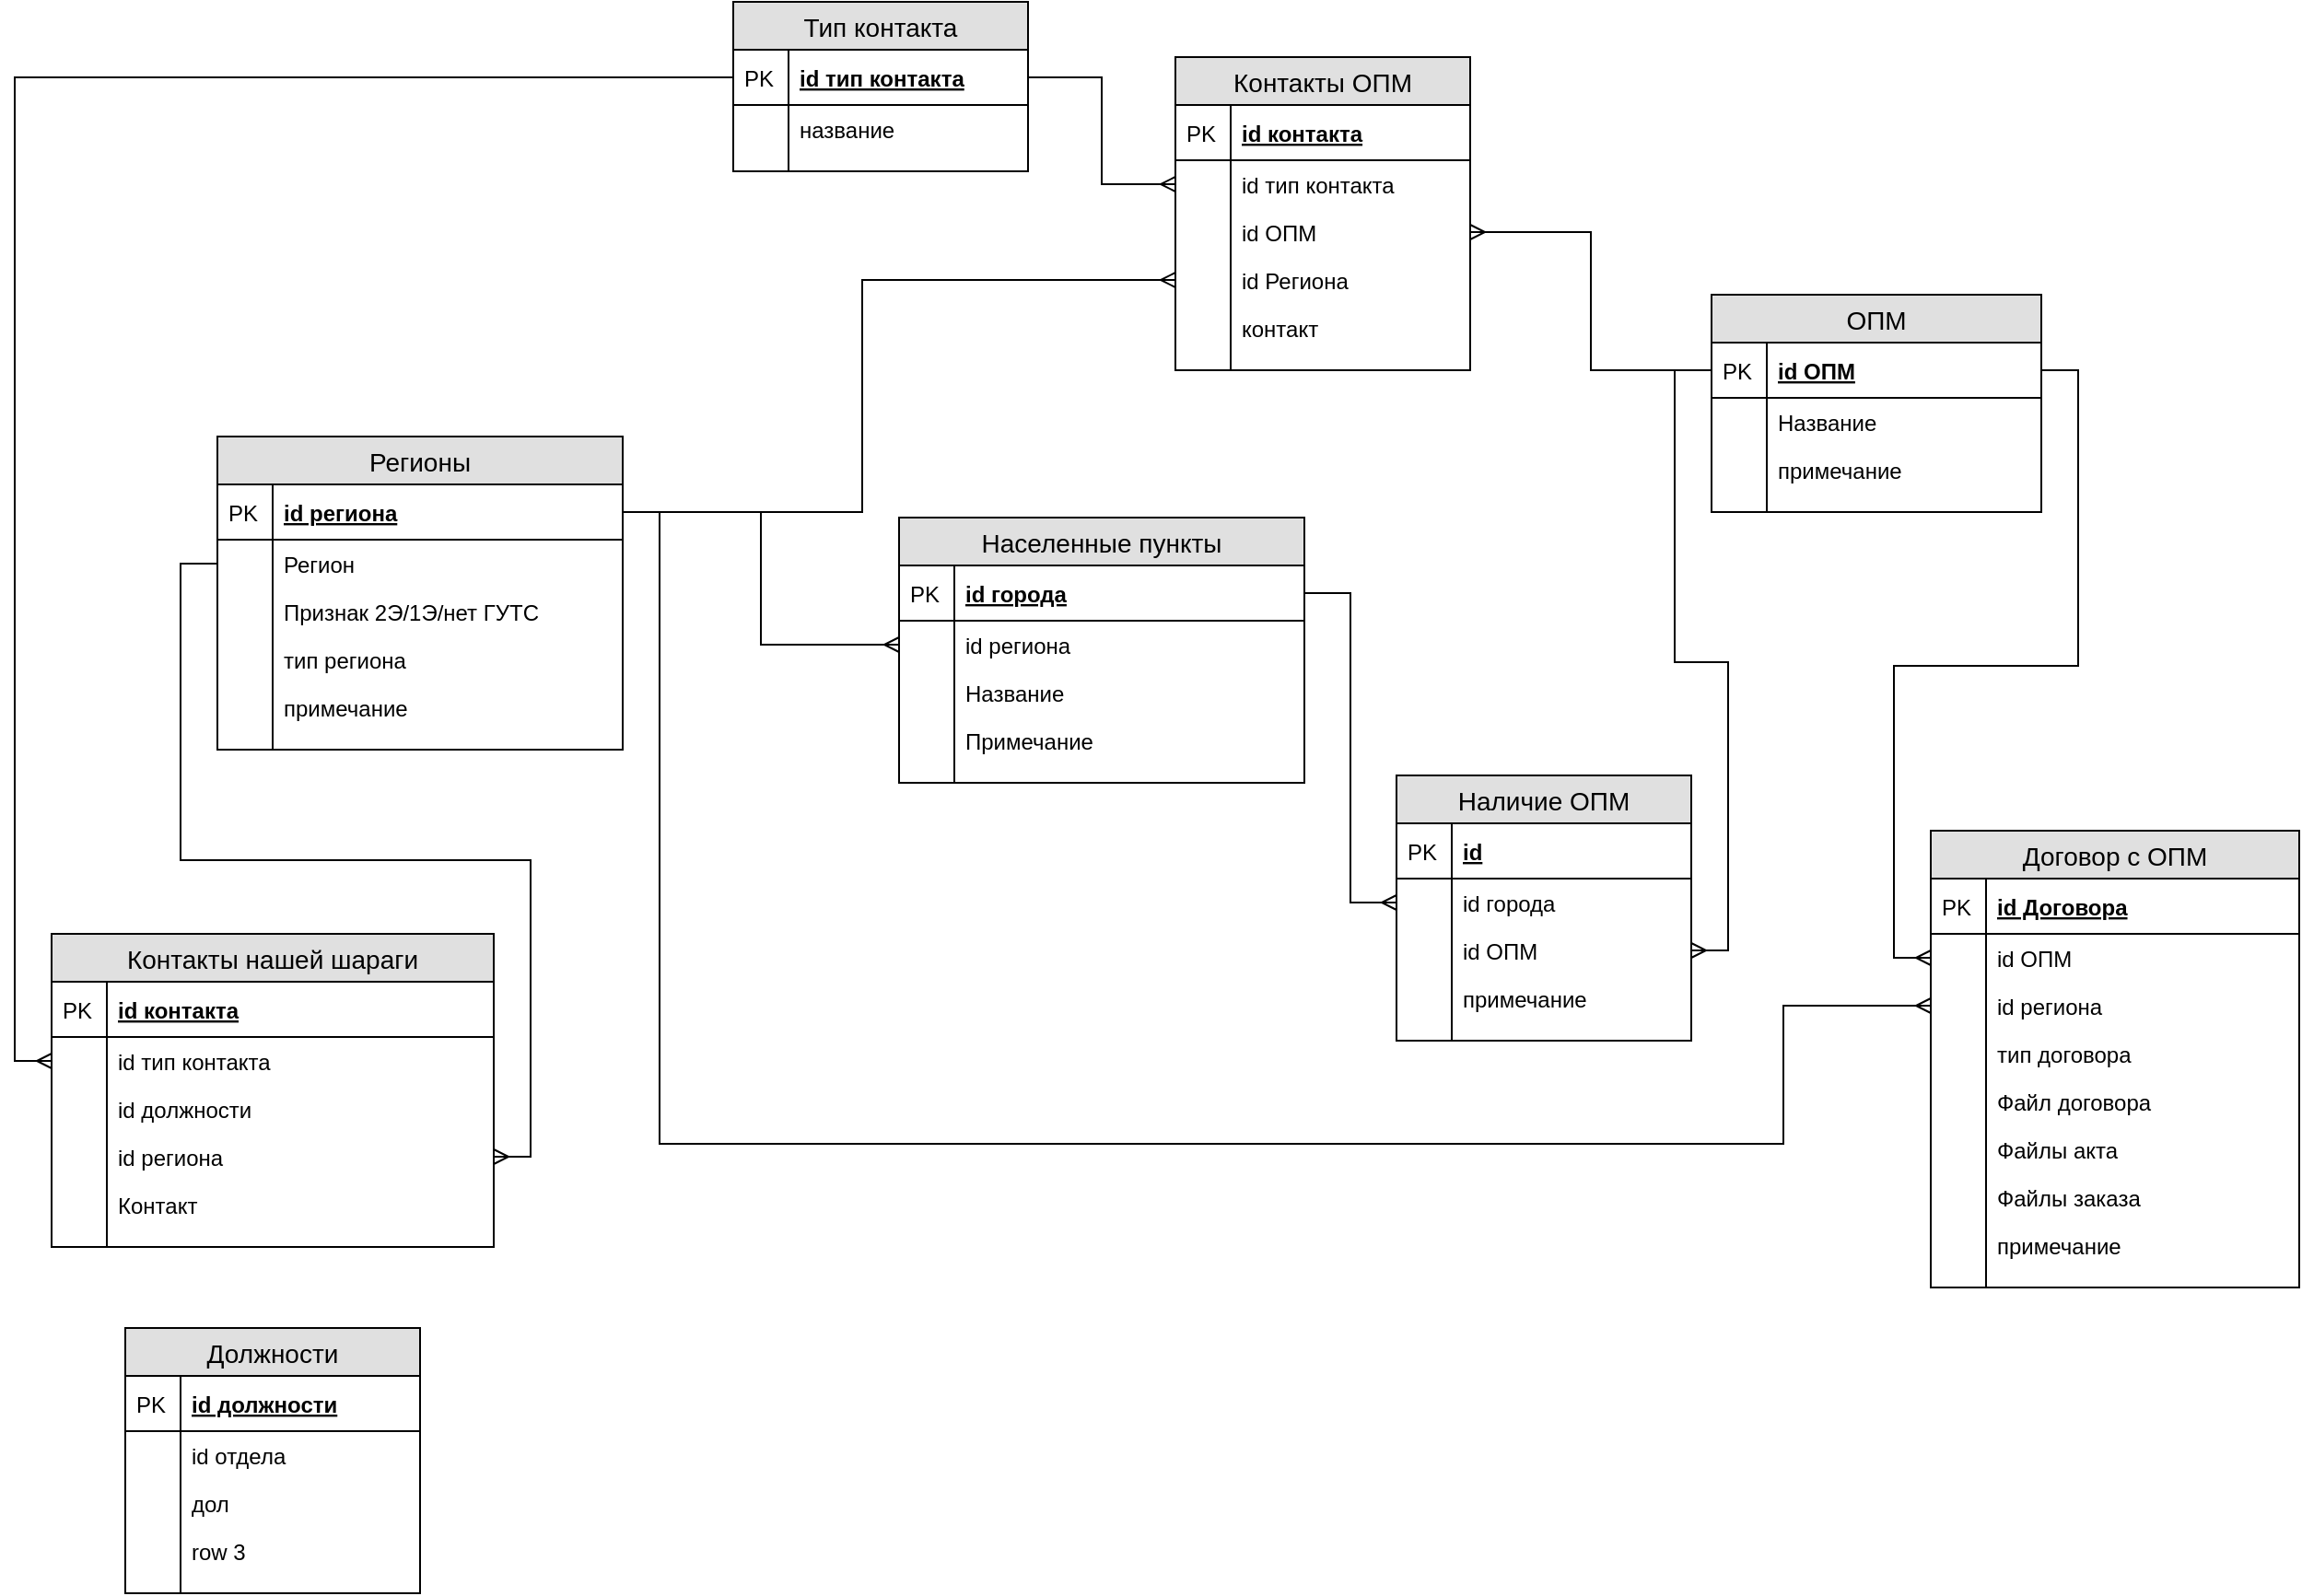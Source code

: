 <mxfile version="12.6.7" type="github">
  <diagram id="T6TtcP_ByoEV5wqr8vDN" name="Page-1">
    <mxGraphModel dx="2249" dy="1931" grid="1" gridSize="10" guides="1" tooltips="1" connect="1" arrows="1" fold="1" page="1" pageScale="1" pageWidth="827" pageHeight="1169" math="0" shadow="0">
      <root>
        <mxCell id="0"/>
        <mxCell id="1" parent="0"/>
        <mxCell id="ZsCwSDWXHQRcliCqkR90-1" value="ОПМ" style="swimlane;fontStyle=0;childLayout=stackLayout;horizontal=1;startSize=26;fillColor=#e0e0e0;horizontalStack=0;resizeParent=1;resizeParentMax=0;resizeLast=0;collapsible=1;marginBottom=0;swimlaneFillColor=#ffffff;align=center;fontSize=14;direction=east;" parent="1" vertex="1">
          <mxGeometry x="611" y="49" width="179" height="118" as="geometry">
            <mxRectangle x="590" y="70" width="70" height="26" as="alternateBounds"/>
          </mxGeometry>
        </mxCell>
        <mxCell id="ZsCwSDWXHQRcliCqkR90-2" value="id ОПМ" style="shape=partialRectangle;top=0;left=0;right=0;bottom=1;align=left;verticalAlign=middle;fillColor=none;spacingLeft=34;spacingRight=4;overflow=hidden;rotatable=0;points=[[0,0.5],[1,0.5]];portConstraint=eastwest;dropTarget=0;fontStyle=5;fontSize=12;" parent="ZsCwSDWXHQRcliCqkR90-1" vertex="1">
          <mxGeometry y="26" width="179" height="30" as="geometry"/>
        </mxCell>
        <mxCell id="ZsCwSDWXHQRcliCqkR90-3" value="PK" style="shape=partialRectangle;top=0;left=0;bottom=0;fillColor=none;align=left;verticalAlign=middle;spacingLeft=4;spacingRight=4;overflow=hidden;rotatable=0;points=[];portConstraint=eastwest;part=1;fontSize=12;" parent="ZsCwSDWXHQRcliCqkR90-2" vertex="1" connectable="0">
          <mxGeometry width="30" height="30" as="geometry"/>
        </mxCell>
        <mxCell id="ZsCwSDWXHQRcliCqkR90-4" value="Название" style="shape=partialRectangle;top=0;left=0;right=0;bottom=0;align=left;verticalAlign=top;fillColor=none;spacingLeft=34;spacingRight=4;overflow=hidden;rotatable=0;points=[[0,0.5],[1,0.5]];portConstraint=eastwest;dropTarget=0;fontSize=12;" parent="ZsCwSDWXHQRcliCqkR90-1" vertex="1">
          <mxGeometry y="56" width="179" height="26" as="geometry"/>
        </mxCell>
        <mxCell id="ZsCwSDWXHQRcliCqkR90-5" value="" style="shape=partialRectangle;top=0;left=0;bottom=0;fillColor=none;align=left;verticalAlign=top;spacingLeft=4;spacingRight=4;overflow=hidden;rotatable=0;points=[];portConstraint=eastwest;part=1;fontSize=12;" parent="ZsCwSDWXHQRcliCqkR90-4" vertex="1" connectable="0">
          <mxGeometry width="30" height="26" as="geometry"/>
        </mxCell>
        <mxCell id="ZsCwSDWXHQRcliCqkR90-6" value="примечание" style="shape=partialRectangle;top=0;left=0;right=0;bottom=0;align=left;verticalAlign=top;fillColor=none;spacingLeft=34;spacingRight=4;overflow=hidden;rotatable=0;points=[[0,0.5],[1,0.5]];portConstraint=eastwest;dropTarget=0;fontSize=12;" parent="ZsCwSDWXHQRcliCqkR90-1" vertex="1">
          <mxGeometry y="82" width="179" height="26" as="geometry"/>
        </mxCell>
        <mxCell id="ZsCwSDWXHQRcliCqkR90-7" value="" style="shape=partialRectangle;top=0;left=0;bottom=0;fillColor=none;align=left;verticalAlign=top;spacingLeft=4;spacingRight=4;overflow=hidden;rotatable=0;points=[];portConstraint=eastwest;part=1;fontSize=12;" parent="ZsCwSDWXHQRcliCqkR90-6" vertex="1" connectable="0">
          <mxGeometry width="30" height="26" as="geometry"/>
        </mxCell>
        <mxCell id="ZsCwSDWXHQRcliCqkR90-10" value="" style="shape=partialRectangle;top=0;left=0;right=0;bottom=0;align=left;verticalAlign=top;fillColor=none;spacingLeft=34;spacingRight=4;overflow=hidden;rotatable=0;points=[[0,0.5],[1,0.5]];portConstraint=eastwest;dropTarget=0;fontSize=12;" parent="ZsCwSDWXHQRcliCqkR90-1" vertex="1">
          <mxGeometry y="108" width="179" height="10" as="geometry"/>
        </mxCell>
        <mxCell id="ZsCwSDWXHQRcliCqkR90-11" value="" style="shape=partialRectangle;top=0;left=0;bottom=0;fillColor=none;align=left;verticalAlign=top;spacingLeft=4;spacingRight=4;overflow=hidden;rotatable=0;points=[];portConstraint=eastwest;part=1;fontSize=12;" parent="ZsCwSDWXHQRcliCqkR90-10" vertex="1" connectable="0">
          <mxGeometry width="30" height="10" as="geometry"/>
        </mxCell>
        <mxCell id="ZsCwSDWXHQRcliCqkR90-12" value="Договор с ОПМ" style="swimlane;fontStyle=0;childLayout=stackLayout;horizontal=1;startSize=26;fillColor=#e0e0e0;horizontalStack=0;resizeParent=1;resizeParentMax=0;resizeLast=0;collapsible=1;marginBottom=0;swimlaneFillColor=#ffffff;align=center;fontSize=14;" parent="1" vertex="1">
          <mxGeometry x="730" y="340" width="200" height="248" as="geometry"/>
        </mxCell>
        <mxCell id="ZsCwSDWXHQRcliCqkR90-13" value="id Договора" style="shape=partialRectangle;top=0;left=0;right=0;bottom=1;align=left;verticalAlign=middle;fillColor=none;spacingLeft=34;spacingRight=4;overflow=hidden;rotatable=0;points=[[0,0.5],[1,0.5]];portConstraint=eastwest;dropTarget=0;fontStyle=5;fontSize=12;" parent="ZsCwSDWXHQRcliCqkR90-12" vertex="1">
          <mxGeometry y="26" width="200" height="30" as="geometry"/>
        </mxCell>
        <mxCell id="ZsCwSDWXHQRcliCqkR90-14" value="PK" style="shape=partialRectangle;top=0;left=0;bottom=0;fillColor=none;align=left;verticalAlign=middle;spacingLeft=4;spacingRight=4;overflow=hidden;rotatable=0;points=[];portConstraint=eastwest;part=1;fontSize=12;" parent="ZsCwSDWXHQRcliCqkR90-13" vertex="1" connectable="0">
          <mxGeometry width="30" height="30" as="geometry"/>
        </mxCell>
        <mxCell id="ZsCwSDWXHQRcliCqkR90-15" value="id ОПМ" style="shape=partialRectangle;top=0;left=0;right=0;bottom=0;align=left;verticalAlign=top;fillColor=none;spacingLeft=34;spacingRight=4;overflow=hidden;rotatable=0;points=[[0,0.5],[1,0.5]];portConstraint=eastwest;dropTarget=0;fontSize=12;" parent="ZsCwSDWXHQRcliCqkR90-12" vertex="1">
          <mxGeometry y="56" width="200" height="26" as="geometry"/>
        </mxCell>
        <mxCell id="ZsCwSDWXHQRcliCqkR90-16" value="" style="shape=partialRectangle;top=0;left=0;bottom=0;fillColor=none;align=left;verticalAlign=top;spacingLeft=4;spacingRight=4;overflow=hidden;rotatable=0;points=[];portConstraint=eastwest;part=1;fontSize=12;" parent="ZsCwSDWXHQRcliCqkR90-15" vertex="1" connectable="0">
          <mxGeometry width="30" height="26" as="geometry"/>
        </mxCell>
        <mxCell id="NCW903Lwlvp0PCIu4Wwk-44" value="id региона" style="shape=partialRectangle;top=0;left=0;right=0;bottom=0;align=left;verticalAlign=top;fillColor=none;spacingLeft=34;spacingRight=4;overflow=hidden;rotatable=0;points=[[0,0.5],[1,0.5]];portConstraint=eastwest;dropTarget=0;fontSize=12;" parent="ZsCwSDWXHQRcliCqkR90-12" vertex="1">
          <mxGeometry y="82" width="200" height="26" as="geometry"/>
        </mxCell>
        <mxCell id="NCW903Lwlvp0PCIu4Wwk-45" value="" style="shape=partialRectangle;top=0;left=0;bottom=0;fillColor=none;align=left;verticalAlign=top;spacingLeft=4;spacingRight=4;overflow=hidden;rotatable=0;points=[];portConstraint=eastwest;part=1;fontSize=12;" parent="NCW903Lwlvp0PCIu4Wwk-44" vertex="1" connectable="0">
          <mxGeometry width="30" height="26" as="geometry"/>
        </mxCell>
        <mxCell id="NCW903Lwlvp0PCIu4Wwk-46" value="тип договора" style="shape=partialRectangle;top=0;left=0;right=0;bottom=0;align=left;verticalAlign=top;fillColor=none;spacingLeft=34;spacingRight=4;overflow=hidden;rotatable=0;points=[[0,0.5],[1,0.5]];portConstraint=eastwest;dropTarget=0;fontSize=12;" parent="ZsCwSDWXHQRcliCqkR90-12" vertex="1">
          <mxGeometry y="108" width="200" height="26" as="geometry"/>
        </mxCell>
        <mxCell id="NCW903Lwlvp0PCIu4Wwk-47" value="" style="shape=partialRectangle;top=0;left=0;bottom=0;fillColor=none;align=left;verticalAlign=top;spacingLeft=4;spacingRight=4;overflow=hidden;rotatable=0;points=[];portConstraint=eastwest;part=1;fontSize=12;" parent="NCW903Lwlvp0PCIu4Wwk-46" vertex="1" connectable="0">
          <mxGeometry width="30" height="26" as="geometry"/>
        </mxCell>
        <mxCell id="ZsCwSDWXHQRcliCqkR90-25" value="Файл договора" style="shape=partialRectangle;top=0;left=0;right=0;bottom=0;align=left;verticalAlign=top;fillColor=none;spacingLeft=34;spacingRight=4;overflow=hidden;rotatable=0;points=[[0,0.5],[1,0.5]];portConstraint=eastwest;dropTarget=0;fontSize=12;" parent="ZsCwSDWXHQRcliCqkR90-12" vertex="1">
          <mxGeometry y="134" width="200" height="26" as="geometry"/>
        </mxCell>
        <mxCell id="ZsCwSDWXHQRcliCqkR90-26" value="" style="shape=partialRectangle;top=0;left=0;bottom=0;fillColor=none;align=left;verticalAlign=top;spacingLeft=4;spacingRight=4;overflow=hidden;rotatable=0;points=[];portConstraint=eastwest;part=1;fontSize=12;" parent="ZsCwSDWXHQRcliCqkR90-25" vertex="1" connectable="0">
          <mxGeometry width="30" height="26" as="geometry"/>
        </mxCell>
        <mxCell id="ZsCwSDWXHQRcliCqkR90-19" value="Файлы акта" style="shape=partialRectangle;top=0;left=0;right=0;bottom=0;align=left;verticalAlign=top;fillColor=none;spacingLeft=34;spacingRight=4;overflow=hidden;rotatable=0;points=[[0,0.5],[1,0.5]];portConstraint=eastwest;dropTarget=0;fontSize=12;" parent="ZsCwSDWXHQRcliCqkR90-12" vertex="1">
          <mxGeometry y="160" width="200" height="26" as="geometry"/>
        </mxCell>
        <mxCell id="ZsCwSDWXHQRcliCqkR90-20" value="" style="shape=partialRectangle;top=0;left=0;bottom=0;fillColor=none;align=left;verticalAlign=top;spacingLeft=4;spacingRight=4;overflow=hidden;rotatable=0;points=[];portConstraint=eastwest;part=1;fontSize=12;" parent="ZsCwSDWXHQRcliCqkR90-19" vertex="1" connectable="0">
          <mxGeometry width="30" height="26" as="geometry"/>
        </mxCell>
        <mxCell id="NCW903Lwlvp0PCIu4Wwk-39" value="Файлы заказа" style="shape=partialRectangle;top=0;left=0;right=0;bottom=0;align=left;verticalAlign=top;fillColor=none;spacingLeft=34;spacingRight=4;overflow=hidden;rotatable=0;points=[[0,0.5],[1,0.5]];portConstraint=eastwest;dropTarget=0;fontSize=12;" parent="ZsCwSDWXHQRcliCqkR90-12" vertex="1">
          <mxGeometry y="186" width="200" height="26" as="geometry"/>
        </mxCell>
        <mxCell id="NCW903Lwlvp0PCIu4Wwk-40" value="" style="shape=partialRectangle;top=0;left=0;bottom=0;fillColor=none;align=left;verticalAlign=top;spacingLeft=4;spacingRight=4;overflow=hidden;rotatable=0;points=[];portConstraint=eastwest;part=1;fontSize=12;" parent="NCW903Lwlvp0PCIu4Wwk-39" vertex="1" connectable="0">
          <mxGeometry width="30" height="26" as="geometry"/>
        </mxCell>
        <mxCell id="NCW903Lwlvp0PCIu4Wwk-37" value="примечание" style="shape=partialRectangle;top=0;left=0;right=0;bottom=0;align=left;verticalAlign=top;fillColor=none;spacingLeft=34;spacingRight=4;overflow=hidden;rotatable=0;points=[[0,0.5],[1,0.5]];portConstraint=eastwest;dropTarget=0;fontSize=12;" parent="ZsCwSDWXHQRcliCqkR90-12" vertex="1">
          <mxGeometry y="212" width="200" height="26" as="geometry"/>
        </mxCell>
        <mxCell id="NCW903Lwlvp0PCIu4Wwk-38" value="" style="shape=partialRectangle;top=0;left=0;bottom=0;fillColor=none;align=left;verticalAlign=top;spacingLeft=4;spacingRight=4;overflow=hidden;rotatable=0;points=[];portConstraint=eastwest;part=1;fontSize=12;" parent="NCW903Lwlvp0PCIu4Wwk-37" vertex="1" connectable="0">
          <mxGeometry width="30" height="26" as="geometry"/>
        </mxCell>
        <mxCell id="ZsCwSDWXHQRcliCqkR90-21" value="" style="shape=partialRectangle;top=0;left=0;right=0;bottom=0;align=left;verticalAlign=top;fillColor=none;spacingLeft=34;spacingRight=4;overflow=hidden;rotatable=0;points=[[0,0.5],[1,0.5]];portConstraint=eastwest;dropTarget=0;fontSize=12;" parent="ZsCwSDWXHQRcliCqkR90-12" vertex="1">
          <mxGeometry y="238" width="200" height="10" as="geometry"/>
        </mxCell>
        <mxCell id="ZsCwSDWXHQRcliCqkR90-22" value="" style="shape=partialRectangle;top=0;left=0;bottom=0;fillColor=none;align=left;verticalAlign=top;spacingLeft=4;spacingRight=4;overflow=hidden;rotatable=0;points=[];portConstraint=eastwest;part=1;fontSize=12;" parent="ZsCwSDWXHQRcliCqkR90-21" vertex="1" connectable="0">
          <mxGeometry width="30" height="10" as="geometry"/>
        </mxCell>
        <mxCell id="ZsCwSDWXHQRcliCqkR90-27" value="Населенные пункты" style="swimlane;fontStyle=0;childLayout=stackLayout;horizontal=1;startSize=26;fillColor=#e0e0e0;horizontalStack=0;resizeParent=1;resizeParentMax=0;resizeLast=0;collapsible=1;marginBottom=0;swimlaneFillColor=#ffffff;align=center;fontSize=14;" parent="1" vertex="1">
          <mxGeometry x="170" y="170" width="220" height="144" as="geometry"/>
        </mxCell>
        <mxCell id="ZsCwSDWXHQRcliCqkR90-28" value="id города" style="shape=partialRectangle;top=0;left=0;right=0;bottom=1;align=left;verticalAlign=middle;fillColor=none;spacingLeft=34;spacingRight=4;overflow=hidden;rotatable=0;points=[[0,0.5],[1,0.5]];portConstraint=eastwest;dropTarget=0;fontStyle=5;fontSize=12;" parent="ZsCwSDWXHQRcliCqkR90-27" vertex="1">
          <mxGeometry y="26" width="220" height="30" as="geometry"/>
        </mxCell>
        <mxCell id="ZsCwSDWXHQRcliCqkR90-29" value="PK" style="shape=partialRectangle;top=0;left=0;bottom=0;fillColor=none;align=left;verticalAlign=middle;spacingLeft=4;spacingRight=4;overflow=hidden;rotatable=0;points=[];portConstraint=eastwest;part=1;fontSize=12;" parent="ZsCwSDWXHQRcliCqkR90-28" vertex="1" connectable="0">
          <mxGeometry width="30" height="30" as="geometry"/>
        </mxCell>
        <mxCell id="ZsCwSDWXHQRcliCqkR90-30" value="id региона" style="shape=partialRectangle;top=0;left=0;right=0;bottom=0;align=left;verticalAlign=top;fillColor=none;spacingLeft=34;spacingRight=4;overflow=hidden;rotatable=0;points=[[0,0.5],[1,0.5]];portConstraint=eastwest;dropTarget=0;fontSize=12;" parent="ZsCwSDWXHQRcliCqkR90-27" vertex="1">
          <mxGeometry y="56" width="220" height="26" as="geometry"/>
        </mxCell>
        <mxCell id="ZsCwSDWXHQRcliCqkR90-31" value="" style="shape=partialRectangle;top=0;left=0;bottom=0;fillColor=none;align=left;verticalAlign=top;spacingLeft=4;spacingRight=4;overflow=hidden;rotatable=0;points=[];portConstraint=eastwest;part=1;fontSize=12;" parent="ZsCwSDWXHQRcliCqkR90-30" vertex="1" connectable="0">
          <mxGeometry width="30" height="26" as="geometry"/>
        </mxCell>
        <mxCell id="ZsCwSDWXHQRcliCqkR90-32" value="Название" style="shape=partialRectangle;top=0;left=0;right=0;bottom=0;align=left;verticalAlign=top;fillColor=none;spacingLeft=34;spacingRight=4;overflow=hidden;rotatable=0;points=[[0,0.5],[1,0.5]];portConstraint=eastwest;dropTarget=0;fontSize=12;" parent="ZsCwSDWXHQRcliCqkR90-27" vertex="1">
          <mxGeometry y="82" width="220" height="26" as="geometry"/>
        </mxCell>
        <mxCell id="ZsCwSDWXHQRcliCqkR90-33" value="" style="shape=partialRectangle;top=0;left=0;bottom=0;fillColor=none;align=left;verticalAlign=top;spacingLeft=4;spacingRight=4;overflow=hidden;rotatable=0;points=[];portConstraint=eastwest;part=1;fontSize=12;" parent="ZsCwSDWXHQRcliCqkR90-32" vertex="1" connectable="0">
          <mxGeometry width="30" height="26" as="geometry"/>
        </mxCell>
        <mxCell id="zO0Mn41OCNZTCa0ghS_0-32" value="Примечание" style="shape=partialRectangle;top=0;left=0;right=0;bottom=0;align=left;verticalAlign=top;fillColor=none;spacingLeft=34;spacingRight=4;overflow=hidden;rotatable=0;points=[[0,0.5],[1,0.5]];portConstraint=eastwest;dropTarget=0;fontSize=12;" parent="ZsCwSDWXHQRcliCqkR90-27" vertex="1">
          <mxGeometry y="108" width="220" height="26" as="geometry"/>
        </mxCell>
        <mxCell id="zO0Mn41OCNZTCa0ghS_0-33" value="" style="shape=partialRectangle;top=0;left=0;bottom=0;fillColor=none;align=left;verticalAlign=top;spacingLeft=4;spacingRight=4;overflow=hidden;rotatable=0;points=[];portConstraint=eastwest;part=1;fontSize=12;" parent="zO0Mn41OCNZTCa0ghS_0-32" vertex="1" connectable="0">
          <mxGeometry width="30" height="26" as="geometry"/>
        </mxCell>
        <mxCell id="ZsCwSDWXHQRcliCqkR90-36" value="" style="shape=partialRectangle;top=0;left=0;right=0;bottom=0;align=left;verticalAlign=top;fillColor=none;spacingLeft=34;spacingRight=4;overflow=hidden;rotatable=0;points=[[0,0.5],[1,0.5]];portConstraint=eastwest;dropTarget=0;fontSize=12;" parent="ZsCwSDWXHQRcliCqkR90-27" vertex="1">
          <mxGeometry y="134" width="220" height="10" as="geometry"/>
        </mxCell>
        <mxCell id="ZsCwSDWXHQRcliCqkR90-37" value="" style="shape=partialRectangle;top=0;left=0;bottom=0;fillColor=none;align=left;verticalAlign=top;spacingLeft=4;spacingRight=4;overflow=hidden;rotatable=0;points=[];portConstraint=eastwest;part=1;fontSize=12;" parent="ZsCwSDWXHQRcliCqkR90-36" vertex="1" connectable="0">
          <mxGeometry width="30" height="10" as="geometry"/>
        </mxCell>
        <mxCell id="NCW903Lwlvp0PCIu4Wwk-1" value="Регионы" style="swimlane;fontStyle=0;childLayout=stackLayout;horizontal=1;startSize=26;fillColor=#e0e0e0;horizontalStack=0;resizeParent=1;resizeParentMax=0;resizeLast=0;collapsible=1;marginBottom=0;swimlaneFillColor=#ffffff;align=center;fontSize=14;" parent="1" vertex="1">
          <mxGeometry x="-200" y="126" width="220" height="170" as="geometry"/>
        </mxCell>
        <mxCell id="NCW903Lwlvp0PCIu4Wwk-2" value="id региона" style="shape=partialRectangle;top=0;left=0;right=0;bottom=1;align=left;verticalAlign=middle;fillColor=none;spacingLeft=34;spacingRight=4;overflow=hidden;rotatable=0;points=[[0,0.5],[1,0.5]];portConstraint=eastwest;dropTarget=0;fontStyle=5;fontSize=12;" parent="NCW903Lwlvp0PCIu4Wwk-1" vertex="1">
          <mxGeometry y="26" width="220" height="30" as="geometry"/>
        </mxCell>
        <mxCell id="NCW903Lwlvp0PCIu4Wwk-3" value="PK" style="shape=partialRectangle;top=0;left=0;bottom=0;fillColor=none;align=left;verticalAlign=middle;spacingLeft=4;spacingRight=4;overflow=hidden;rotatable=0;points=[];portConstraint=eastwest;part=1;fontSize=12;" parent="NCW903Lwlvp0PCIu4Wwk-2" vertex="1" connectable="0">
          <mxGeometry width="30" height="30" as="geometry"/>
        </mxCell>
        <mxCell id="NCW903Lwlvp0PCIu4Wwk-4" value="Регион" style="shape=partialRectangle;top=0;left=0;right=0;bottom=0;align=left;verticalAlign=top;fillColor=none;spacingLeft=34;spacingRight=4;overflow=hidden;rotatable=0;points=[[0,0.5],[1,0.5]];portConstraint=eastwest;dropTarget=0;fontSize=12;" parent="NCW903Lwlvp0PCIu4Wwk-1" vertex="1">
          <mxGeometry y="56" width="220" height="26" as="geometry"/>
        </mxCell>
        <mxCell id="NCW903Lwlvp0PCIu4Wwk-5" value="" style="shape=partialRectangle;top=0;left=0;bottom=0;fillColor=none;align=left;verticalAlign=top;spacingLeft=4;spacingRight=4;overflow=hidden;rotatable=0;points=[];portConstraint=eastwest;part=1;fontSize=12;" parent="NCW903Lwlvp0PCIu4Wwk-4" vertex="1" connectable="0">
          <mxGeometry width="30" height="26" as="geometry"/>
        </mxCell>
        <mxCell id="NCW903Lwlvp0PCIu4Wwk-6" value="Признак 2Э/1Э/нет ГУТС" style="shape=partialRectangle;top=0;left=0;right=0;bottom=0;align=left;verticalAlign=top;fillColor=none;spacingLeft=34;spacingRight=4;overflow=hidden;rotatable=0;points=[[0,0.5],[1,0.5]];portConstraint=eastwest;dropTarget=0;fontSize=12;" parent="NCW903Lwlvp0PCIu4Wwk-1" vertex="1">
          <mxGeometry y="82" width="220" height="26" as="geometry"/>
        </mxCell>
        <mxCell id="NCW903Lwlvp0PCIu4Wwk-7" value="" style="shape=partialRectangle;top=0;left=0;bottom=0;fillColor=none;align=left;verticalAlign=top;spacingLeft=4;spacingRight=4;overflow=hidden;rotatable=0;points=[];portConstraint=eastwest;part=1;fontSize=12;" parent="NCW903Lwlvp0PCIu4Wwk-6" vertex="1" connectable="0">
          <mxGeometry width="30" height="26" as="geometry"/>
        </mxCell>
        <mxCell id="NCW903Lwlvp0PCIu4Wwk-8" value="тип региона" style="shape=partialRectangle;top=0;left=0;right=0;bottom=0;align=left;verticalAlign=top;fillColor=none;spacingLeft=34;spacingRight=4;overflow=hidden;rotatable=0;points=[[0,0.5],[1,0.5]];portConstraint=eastwest;dropTarget=0;fontSize=12;" parent="NCW903Lwlvp0PCIu4Wwk-1" vertex="1">
          <mxGeometry y="108" width="220" height="26" as="geometry"/>
        </mxCell>
        <mxCell id="NCW903Lwlvp0PCIu4Wwk-9" value="" style="shape=partialRectangle;top=0;left=0;bottom=0;fillColor=none;align=left;verticalAlign=top;spacingLeft=4;spacingRight=4;overflow=hidden;rotatable=0;points=[];portConstraint=eastwest;part=1;fontSize=12;" parent="NCW903Lwlvp0PCIu4Wwk-8" vertex="1" connectable="0">
          <mxGeometry width="30" height="26" as="geometry"/>
        </mxCell>
        <mxCell id="NCW903Lwlvp0PCIu4Wwk-10" value="примечание" style="shape=partialRectangle;top=0;left=0;right=0;bottom=0;align=left;verticalAlign=top;fillColor=none;spacingLeft=34;spacingRight=4;overflow=hidden;rotatable=0;points=[[0,0.5],[1,0.5]];portConstraint=eastwest;dropTarget=0;fontSize=12;" parent="NCW903Lwlvp0PCIu4Wwk-1" vertex="1">
          <mxGeometry y="134" width="220" height="26" as="geometry"/>
        </mxCell>
        <mxCell id="NCW903Lwlvp0PCIu4Wwk-11" value="" style="shape=partialRectangle;top=0;left=0;bottom=0;fillColor=none;align=left;verticalAlign=top;spacingLeft=4;spacingRight=4;overflow=hidden;rotatable=0;points=[];portConstraint=eastwest;part=1;fontSize=12;" parent="NCW903Lwlvp0PCIu4Wwk-10" vertex="1" connectable="0">
          <mxGeometry width="30" height="26" as="geometry"/>
        </mxCell>
        <mxCell id="NCW903Lwlvp0PCIu4Wwk-12" value="" style="shape=partialRectangle;top=0;left=0;right=0;bottom=0;align=left;verticalAlign=top;fillColor=none;spacingLeft=34;spacingRight=4;overflow=hidden;rotatable=0;points=[[0,0.5],[1,0.5]];portConstraint=eastwest;dropTarget=0;fontSize=12;" parent="NCW903Lwlvp0PCIu4Wwk-1" vertex="1">
          <mxGeometry y="160" width="220" height="10" as="geometry"/>
        </mxCell>
        <mxCell id="NCW903Lwlvp0PCIu4Wwk-13" value="" style="shape=partialRectangle;top=0;left=0;bottom=0;fillColor=none;align=left;verticalAlign=top;spacingLeft=4;spacingRight=4;overflow=hidden;rotatable=0;points=[];portConstraint=eastwest;part=1;fontSize=12;" parent="NCW903Lwlvp0PCIu4Wwk-12" vertex="1" connectable="0">
          <mxGeometry width="30" height="10" as="geometry"/>
        </mxCell>
        <mxCell id="NCW903Lwlvp0PCIu4Wwk-15" value="Наличие ОПМ" style="swimlane;fontStyle=0;childLayout=stackLayout;horizontal=1;startSize=26;fillColor=#e0e0e0;horizontalStack=0;resizeParent=1;resizeParentMax=0;resizeLast=0;collapsible=1;marginBottom=0;swimlaneFillColor=#ffffff;align=center;fontSize=14;" parent="1" vertex="1">
          <mxGeometry x="440" y="310" width="160" height="144" as="geometry"/>
        </mxCell>
        <mxCell id="NCW903Lwlvp0PCIu4Wwk-16" value="id" style="shape=partialRectangle;top=0;left=0;right=0;bottom=1;align=left;verticalAlign=middle;fillColor=none;spacingLeft=34;spacingRight=4;overflow=hidden;rotatable=0;points=[[0,0.5],[1,0.5]];portConstraint=eastwest;dropTarget=0;fontStyle=5;fontSize=12;" parent="NCW903Lwlvp0PCIu4Wwk-15" vertex="1">
          <mxGeometry y="26" width="160" height="30" as="geometry"/>
        </mxCell>
        <mxCell id="NCW903Lwlvp0PCIu4Wwk-17" value="PK" style="shape=partialRectangle;top=0;left=0;bottom=0;fillColor=none;align=left;verticalAlign=middle;spacingLeft=4;spacingRight=4;overflow=hidden;rotatable=0;points=[];portConstraint=eastwest;part=1;fontSize=12;" parent="NCW903Lwlvp0PCIu4Wwk-16" vertex="1" connectable="0">
          <mxGeometry width="30" height="30" as="geometry"/>
        </mxCell>
        <mxCell id="NCW903Lwlvp0PCIu4Wwk-18" value="id города" style="shape=partialRectangle;top=0;left=0;right=0;bottom=0;align=left;verticalAlign=top;fillColor=none;spacingLeft=34;spacingRight=4;overflow=hidden;rotatable=0;points=[[0,0.5],[1,0.5]];portConstraint=eastwest;dropTarget=0;fontSize=12;" parent="NCW903Lwlvp0PCIu4Wwk-15" vertex="1">
          <mxGeometry y="56" width="160" height="26" as="geometry"/>
        </mxCell>
        <mxCell id="NCW903Lwlvp0PCIu4Wwk-19" value="" style="shape=partialRectangle;top=0;left=0;bottom=0;fillColor=none;align=left;verticalAlign=top;spacingLeft=4;spacingRight=4;overflow=hidden;rotatable=0;points=[];portConstraint=eastwest;part=1;fontSize=12;" parent="NCW903Lwlvp0PCIu4Wwk-18" vertex="1" connectable="0">
          <mxGeometry width="30" height="26" as="geometry"/>
        </mxCell>
        <mxCell id="NCW903Lwlvp0PCIu4Wwk-20" value="id ОПМ" style="shape=partialRectangle;top=0;left=0;right=0;bottom=0;align=left;verticalAlign=top;fillColor=none;spacingLeft=34;spacingRight=4;overflow=hidden;rotatable=0;points=[[0,0.5],[1,0.5]];portConstraint=eastwest;dropTarget=0;fontSize=12;" parent="NCW903Lwlvp0PCIu4Wwk-15" vertex="1">
          <mxGeometry y="82" width="160" height="26" as="geometry"/>
        </mxCell>
        <mxCell id="NCW903Lwlvp0PCIu4Wwk-21" value="" style="shape=partialRectangle;top=0;left=0;bottom=0;fillColor=none;align=left;verticalAlign=top;spacingLeft=4;spacingRight=4;overflow=hidden;rotatable=0;points=[];portConstraint=eastwest;part=1;fontSize=12;" parent="NCW903Lwlvp0PCIu4Wwk-20" vertex="1" connectable="0">
          <mxGeometry width="30" height="26" as="geometry"/>
        </mxCell>
        <mxCell id="NCW903Lwlvp0PCIu4Wwk-22" value="примечание" style="shape=partialRectangle;top=0;left=0;right=0;bottom=0;align=left;verticalAlign=top;fillColor=none;spacingLeft=34;spacingRight=4;overflow=hidden;rotatable=0;points=[[0,0.5],[1,0.5]];portConstraint=eastwest;dropTarget=0;fontSize=12;" parent="NCW903Lwlvp0PCIu4Wwk-15" vertex="1">
          <mxGeometry y="108" width="160" height="26" as="geometry"/>
        </mxCell>
        <mxCell id="NCW903Lwlvp0PCIu4Wwk-23" value="" style="shape=partialRectangle;top=0;left=0;bottom=0;fillColor=none;align=left;verticalAlign=top;spacingLeft=4;spacingRight=4;overflow=hidden;rotatable=0;points=[];portConstraint=eastwest;part=1;fontSize=12;" parent="NCW903Lwlvp0PCIu4Wwk-22" vertex="1" connectable="0">
          <mxGeometry width="30" height="26" as="geometry"/>
        </mxCell>
        <mxCell id="NCW903Lwlvp0PCIu4Wwk-24" value="" style="shape=partialRectangle;top=0;left=0;right=0;bottom=0;align=left;verticalAlign=top;fillColor=none;spacingLeft=34;spacingRight=4;overflow=hidden;rotatable=0;points=[[0,0.5],[1,0.5]];portConstraint=eastwest;dropTarget=0;fontSize=12;" parent="NCW903Lwlvp0PCIu4Wwk-15" vertex="1">
          <mxGeometry y="134" width="160" height="10" as="geometry"/>
        </mxCell>
        <mxCell id="NCW903Lwlvp0PCIu4Wwk-25" value="" style="shape=partialRectangle;top=0;left=0;bottom=0;fillColor=none;align=left;verticalAlign=top;spacingLeft=4;spacingRight=4;overflow=hidden;rotatable=0;points=[];portConstraint=eastwest;part=1;fontSize=12;" parent="NCW903Lwlvp0PCIu4Wwk-24" vertex="1" connectable="0">
          <mxGeometry width="30" height="10" as="geometry"/>
        </mxCell>
        <mxCell id="NCW903Lwlvp0PCIu4Wwk-33" style="edgeStyle=orthogonalEdgeStyle;rounded=0;orthogonalLoop=1;jettySize=auto;html=1;exitX=0;exitY=0.5;exitDx=0;exitDy=0;entryX=1;entryY=0.5;entryDx=0;entryDy=0;endArrow=ERmany;endFill=0;" parent="1" source="ZsCwSDWXHQRcliCqkR90-2" target="NCW903Lwlvp0PCIu4Wwk-20" edge="1">
          <mxGeometry relative="1" as="geometry"/>
        </mxCell>
        <mxCell id="NCW903Lwlvp0PCIu4Wwk-34" style="edgeStyle=orthogonalEdgeStyle;rounded=0;orthogonalLoop=1;jettySize=auto;html=1;exitX=1;exitY=0.5;exitDx=0;exitDy=0;endArrow=ERmany;endFill=0;" parent="1" source="ZsCwSDWXHQRcliCqkR90-28" target="NCW903Lwlvp0PCIu4Wwk-18" edge="1">
          <mxGeometry relative="1" as="geometry"/>
        </mxCell>
        <mxCell id="NCW903Lwlvp0PCIu4Wwk-35" style="edgeStyle=orthogonalEdgeStyle;rounded=0;orthogonalLoop=1;jettySize=auto;html=1;exitX=1;exitY=0.5;exitDx=0;exitDy=0;entryX=0;entryY=0.5;entryDx=0;entryDy=0;endArrow=ERmany;endFill=0;" parent="1" source="NCW903Lwlvp0PCIu4Wwk-2" target="ZsCwSDWXHQRcliCqkR90-30" edge="1">
          <mxGeometry relative="1" as="geometry"/>
        </mxCell>
        <mxCell id="NCW903Lwlvp0PCIu4Wwk-42" style="edgeStyle=orthogonalEdgeStyle;rounded=0;orthogonalLoop=1;jettySize=auto;html=1;exitX=1;exitY=0.5;exitDx=0;exitDy=0;endArrow=ERmany;endFill=0;" parent="1" source="ZsCwSDWXHQRcliCqkR90-2" target="ZsCwSDWXHQRcliCqkR90-15" edge="1">
          <mxGeometry relative="1" as="geometry"/>
        </mxCell>
        <mxCell id="zO0Mn41OCNZTCa0ghS_0-3" value="Контакты ОПМ" style="swimlane;fontStyle=0;childLayout=stackLayout;horizontal=1;startSize=26;fillColor=#e0e0e0;horizontalStack=0;resizeParent=1;resizeParentMax=0;resizeLast=0;collapsible=1;marginBottom=0;swimlaneFillColor=#ffffff;align=center;fontSize=14;" parent="1" vertex="1">
          <mxGeometry x="320" y="-80" width="160" height="170" as="geometry"/>
        </mxCell>
        <mxCell id="zO0Mn41OCNZTCa0ghS_0-4" value="id контакта" style="shape=partialRectangle;top=0;left=0;right=0;bottom=1;align=left;verticalAlign=middle;fillColor=none;spacingLeft=34;spacingRight=4;overflow=hidden;rotatable=0;points=[[0,0.5],[1,0.5]];portConstraint=eastwest;dropTarget=0;fontStyle=5;fontSize=12;" parent="zO0Mn41OCNZTCa0ghS_0-3" vertex="1">
          <mxGeometry y="26" width="160" height="30" as="geometry"/>
        </mxCell>
        <mxCell id="zO0Mn41OCNZTCa0ghS_0-5" value="PK" style="shape=partialRectangle;top=0;left=0;bottom=0;fillColor=none;align=left;verticalAlign=middle;spacingLeft=4;spacingRight=4;overflow=hidden;rotatable=0;points=[];portConstraint=eastwest;part=1;fontSize=12;" parent="zO0Mn41OCNZTCa0ghS_0-4" vertex="1" connectable="0">
          <mxGeometry width="30" height="30" as="geometry"/>
        </mxCell>
        <mxCell id="zO0Mn41OCNZTCa0ghS_0-6" value="id тип контакта" style="shape=partialRectangle;top=0;left=0;right=0;bottom=0;align=left;verticalAlign=top;fillColor=none;spacingLeft=34;spacingRight=4;overflow=hidden;rotatable=0;points=[[0,0.5],[1,0.5]];portConstraint=eastwest;dropTarget=0;fontSize=12;" parent="zO0Mn41OCNZTCa0ghS_0-3" vertex="1">
          <mxGeometry y="56" width="160" height="26" as="geometry"/>
        </mxCell>
        <mxCell id="zO0Mn41OCNZTCa0ghS_0-7" value="" style="shape=partialRectangle;top=0;left=0;bottom=0;fillColor=none;align=left;verticalAlign=top;spacingLeft=4;spacingRight=4;overflow=hidden;rotatable=0;points=[];portConstraint=eastwest;part=1;fontSize=12;" parent="zO0Mn41OCNZTCa0ghS_0-6" vertex="1" connectable="0">
          <mxGeometry width="30" height="26" as="geometry"/>
        </mxCell>
        <mxCell id="zO0Mn41OCNZTCa0ghS_0-8" value="id ОПМ" style="shape=partialRectangle;top=0;left=0;right=0;bottom=0;align=left;verticalAlign=top;fillColor=none;spacingLeft=34;spacingRight=4;overflow=hidden;rotatable=0;points=[[0,0.5],[1,0.5]];portConstraint=eastwest;dropTarget=0;fontSize=12;" parent="zO0Mn41OCNZTCa0ghS_0-3" vertex="1">
          <mxGeometry y="82" width="160" height="26" as="geometry"/>
        </mxCell>
        <mxCell id="zO0Mn41OCNZTCa0ghS_0-9" value="" style="shape=partialRectangle;top=0;left=0;bottom=0;fillColor=none;align=left;verticalAlign=top;spacingLeft=4;spacingRight=4;overflow=hidden;rotatable=0;points=[];portConstraint=eastwest;part=1;fontSize=12;" parent="zO0Mn41OCNZTCa0ghS_0-8" vertex="1" connectable="0">
          <mxGeometry width="30" height="26" as="geometry"/>
        </mxCell>
        <mxCell id="zO0Mn41OCNZTCa0ghS_0-10" value="id Региона" style="shape=partialRectangle;top=0;left=0;right=0;bottom=0;align=left;verticalAlign=top;fillColor=none;spacingLeft=34;spacingRight=4;overflow=hidden;rotatable=0;points=[[0,0.5],[1,0.5]];portConstraint=eastwest;dropTarget=0;fontSize=12;" parent="zO0Mn41OCNZTCa0ghS_0-3" vertex="1">
          <mxGeometry y="108" width="160" height="26" as="geometry"/>
        </mxCell>
        <mxCell id="zO0Mn41OCNZTCa0ghS_0-11" value="" style="shape=partialRectangle;top=0;left=0;bottom=0;fillColor=none;align=left;verticalAlign=top;spacingLeft=4;spacingRight=4;overflow=hidden;rotatable=0;points=[];portConstraint=eastwest;part=1;fontSize=12;" parent="zO0Mn41OCNZTCa0ghS_0-10" vertex="1" connectable="0">
          <mxGeometry width="30" height="26" as="geometry"/>
        </mxCell>
        <mxCell id="zO0Mn41OCNZTCa0ghS_0-30" value="контакт" style="shape=partialRectangle;top=0;left=0;right=0;bottom=0;align=left;verticalAlign=top;fillColor=none;spacingLeft=34;spacingRight=4;overflow=hidden;rotatable=0;points=[[0,0.5],[1,0.5]];portConstraint=eastwest;dropTarget=0;fontSize=12;" parent="zO0Mn41OCNZTCa0ghS_0-3" vertex="1">
          <mxGeometry y="134" width="160" height="26" as="geometry"/>
        </mxCell>
        <mxCell id="zO0Mn41OCNZTCa0ghS_0-31" value="" style="shape=partialRectangle;top=0;left=0;bottom=0;fillColor=none;align=left;verticalAlign=top;spacingLeft=4;spacingRight=4;overflow=hidden;rotatable=0;points=[];portConstraint=eastwest;part=1;fontSize=12;" parent="zO0Mn41OCNZTCa0ghS_0-30" vertex="1" connectable="0">
          <mxGeometry width="30" height="26" as="geometry"/>
        </mxCell>
        <mxCell id="zO0Mn41OCNZTCa0ghS_0-12" value="" style="shape=partialRectangle;top=0;left=0;right=0;bottom=0;align=left;verticalAlign=top;fillColor=none;spacingLeft=34;spacingRight=4;overflow=hidden;rotatable=0;points=[[0,0.5],[1,0.5]];portConstraint=eastwest;dropTarget=0;fontSize=12;" parent="zO0Mn41OCNZTCa0ghS_0-3" vertex="1">
          <mxGeometry y="160" width="160" height="10" as="geometry"/>
        </mxCell>
        <mxCell id="zO0Mn41OCNZTCa0ghS_0-13" value="" style="shape=partialRectangle;top=0;left=0;bottom=0;fillColor=none;align=left;verticalAlign=top;spacingLeft=4;spacingRight=4;overflow=hidden;rotatable=0;points=[];portConstraint=eastwest;part=1;fontSize=12;" parent="zO0Mn41OCNZTCa0ghS_0-12" vertex="1" connectable="0">
          <mxGeometry width="30" height="10" as="geometry"/>
        </mxCell>
        <mxCell id="zO0Mn41OCNZTCa0ghS_0-14" style="edgeStyle=orthogonalEdgeStyle;rounded=0;orthogonalLoop=1;jettySize=auto;html=1;exitX=1;exitY=0.5;exitDx=0;exitDy=0;endArrow=ERmany;endFill=0;" parent="1" source="NCW903Lwlvp0PCIu4Wwk-2" target="zO0Mn41OCNZTCa0ghS_0-10" edge="1">
          <mxGeometry relative="1" as="geometry">
            <Array as="points">
              <mxPoint x="150" y="167"/>
              <mxPoint x="150" y="41"/>
            </Array>
          </mxGeometry>
        </mxCell>
        <mxCell id="zO0Mn41OCNZTCa0ghS_0-15" style="edgeStyle=orthogonalEdgeStyle;rounded=0;orthogonalLoop=1;jettySize=auto;html=1;exitX=0;exitY=0.5;exitDx=0;exitDy=0;endArrow=ERmany;endFill=0;" parent="1" source="ZsCwSDWXHQRcliCqkR90-2" target="zO0Mn41OCNZTCa0ghS_0-8" edge="1">
          <mxGeometry relative="1" as="geometry"/>
        </mxCell>
        <mxCell id="zO0Mn41OCNZTCa0ghS_0-16" value="Тип контакта" style="swimlane;fontStyle=0;childLayout=stackLayout;horizontal=1;startSize=26;fillColor=#e0e0e0;horizontalStack=0;resizeParent=1;resizeParentMax=0;resizeLast=0;collapsible=1;marginBottom=0;swimlaneFillColor=#ffffff;align=center;fontSize=14;" parent="1" vertex="1">
          <mxGeometry x="80" y="-110" width="160" height="92" as="geometry"/>
        </mxCell>
        <mxCell id="zO0Mn41OCNZTCa0ghS_0-17" value="id тип контакта" style="shape=partialRectangle;top=0;left=0;right=0;bottom=1;align=left;verticalAlign=middle;fillColor=none;spacingLeft=34;spacingRight=4;overflow=hidden;rotatable=0;points=[[0,0.5],[1,0.5]];portConstraint=eastwest;dropTarget=0;fontStyle=5;fontSize=12;" parent="zO0Mn41OCNZTCa0ghS_0-16" vertex="1">
          <mxGeometry y="26" width="160" height="30" as="geometry"/>
        </mxCell>
        <mxCell id="zO0Mn41OCNZTCa0ghS_0-18" value="PK" style="shape=partialRectangle;top=0;left=0;bottom=0;fillColor=none;align=left;verticalAlign=middle;spacingLeft=4;spacingRight=4;overflow=hidden;rotatable=0;points=[];portConstraint=eastwest;part=1;fontSize=12;" parent="zO0Mn41OCNZTCa0ghS_0-17" vertex="1" connectable="0">
          <mxGeometry width="30" height="30" as="geometry"/>
        </mxCell>
        <mxCell id="zO0Mn41OCNZTCa0ghS_0-19" value="название" style="shape=partialRectangle;top=0;left=0;right=0;bottom=0;align=left;verticalAlign=top;fillColor=none;spacingLeft=34;spacingRight=4;overflow=hidden;rotatable=0;points=[[0,0.5],[1,0.5]];portConstraint=eastwest;dropTarget=0;fontSize=12;" parent="zO0Mn41OCNZTCa0ghS_0-16" vertex="1">
          <mxGeometry y="56" width="160" height="26" as="geometry"/>
        </mxCell>
        <mxCell id="zO0Mn41OCNZTCa0ghS_0-20" value="" style="shape=partialRectangle;top=0;left=0;bottom=0;fillColor=none;align=left;verticalAlign=top;spacingLeft=4;spacingRight=4;overflow=hidden;rotatable=0;points=[];portConstraint=eastwest;part=1;fontSize=12;" parent="zO0Mn41OCNZTCa0ghS_0-19" vertex="1" connectable="0">
          <mxGeometry width="30" height="26" as="geometry"/>
        </mxCell>
        <mxCell id="zO0Mn41OCNZTCa0ghS_0-25" value="" style="shape=partialRectangle;top=0;left=0;right=0;bottom=0;align=left;verticalAlign=top;fillColor=none;spacingLeft=34;spacingRight=4;overflow=hidden;rotatable=0;points=[[0,0.5],[1,0.5]];portConstraint=eastwest;dropTarget=0;fontSize=12;" parent="zO0Mn41OCNZTCa0ghS_0-16" vertex="1">
          <mxGeometry y="82" width="160" height="10" as="geometry"/>
        </mxCell>
        <mxCell id="zO0Mn41OCNZTCa0ghS_0-26" value="" style="shape=partialRectangle;top=0;left=0;bottom=0;fillColor=none;align=left;verticalAlign=top;spacingLeft=4;spacingRight=4;overflow=hidden;rotatable=0;points=[];portConstraint=eastwest;part=1;fontSize=12;" parent="zO0Mn41OCNZTCa0ghS_0-25" vertex="1" connectable="0">
          <mxGeometry width="30" height="10" as="geometry"/>
        </mxCell>
        <mxCell id="zO0Mn41OCNZTCa0ghS_0-27" style="edgeStyle=orthogonalEdgeStyle;rounded=0;orthogonalLoop=1;jettySize=auto;html=1;exitX=1;exitY=0.5;exitDx=0;exitDy=0;entryX=0;entryY=0.5;entryDx=0;entryDy=0;endArrow=ERmany;endFill=0;" parent="1" source="zO0Mn41OCNZTCa0ghS_0-17" target="zO0Mn41OCNZTCa0ghS_0-6" edge="1">
          <mxGeometry relative="1" as="geometry"/>
        </mxCell>
        <mxCell id="zO0Mn41OCNZTCa0ghS_0-28" style="edgeStyle=orthogonalEdgeStyle;rounded=0;orthogonalLoop=1;jettySize=auto;html=1;endArrow=ERmany;endFill=0;entryX=0;entryY=0.5;entryDx=0;entryDy=0;" parent="1" source="NCW903Lwlvp0PCIu4Wwk-2" target="NCW903Lwlvp0PCIu4Wwk-44" edge="1">
          <mxGeometry relative="1" as="geometry">
            <Array as="points">
              <mxPoint x="40" y="167"/>
              <mxPoint x="40" y="510"/>
              <mxPoint x="650" y="510"/>
              <mxPoint x="650" y="435"/>
            </Array>
          </mxGeometry>
        </mxCell>
        <mxCell id="R5VLwLp-Swq2CgESFjIp-1" value="Контакты нашей шараги" style="swimlane;fontStyle=0;childLayout=stackLayout;horizontal=1;startSize=26;fillColor=#e0e0e0;horizontalStack=0;resizeParent=1;resizeParentMax=0;resizeLast=0;collapsible=1;marginBottom=0;swimlaneFillColor=#ffffff;align=center;fontSize=14;" parent="1" vertex="1">
          <mxGeometry x="-290" y="396" width="240" height="170" as="geometry"/>
        </mxCell>
        <mxCell id="R5VLwLp-Swq2CgESFjIp-2" value="id контакта" style="shape=partialRectangle;top=0;left=0;right=0;bottom=1;align=left;verticalAlign=middle;fillColor=none;spacingLeft=34;spacingRight=4;overflow=hidden;rotatable=0;points=[[0,0.5],[1,0.5]];portConstraint=eastwest;dropTarget=0;fontStyle=5;fontSize=12;" parent="R5VLwLp-Swq2CgESFjIp-1" vertex="1">
          <mxGeometry y="26" width="240" height="30" as="geometry"/>
        </mxCell>
        <mxCell id="R5VLwLp-Swq2CgESFjIp-3" value="PK" style="shape=partialRectangle;top=0;left=0;bottom=0;fillColor=none;align=left;verticalAlign=middle;spacingLeft=4;spacingRight=4;overflow=hidden;rotatable=0;points=[];portConstraint=eastwest;part=1;fontSize=12;" parent="R5VLwLp-Swq2CgESFjIp-2" vertex="1" connectable="0">
          <mxGeometry width="30" height="30" as="geometry"/>
        </mxCell>
        <mxCell id="R5VLwLp-Swq2CgESFjIp-4" value="id тип контакта" style="shape=partialRectangle;top=0;left=0;right=0;bottom=0;align=left;verticalAlign=top;fillColor=none;spacingLeft=34;spacingRight=4;overflow=hidden;rotatable=0;points=[[0,0.5],[1,0.5]];portConstraint=eastwest;dropTarget=0;fontSize=12;" parent="R5VLwLp-Swq2CgESFjIp-1" vertex="1">
          <mxGeometry y="56" width="240" height="26" as="geometry"/>
        </mxCell>
        <mxCell id="R5VLwLp-Swq2CgESFjIp-5" value="" style="shape=partialRectangle;top=0;left=0;bottom=0;fillColor=none;align=left;verticalAlign=top;spacingLeft=4;spacingRight=4;overflow=hidden;rotatable=0;points=[];portConstraint=eastwest;part=1;fontSize=12;" parent="R5VLwLp-Swq2CgESFjIp-4" vertex="1" connectable="0">
          <mxGeometry width="30" height="26" as="geometry"/>
        </mxCell>
        <mxCell id="R5VLwLp-Swq2CgESFjIp-6" value="id должности" style="shape=partialRectangle;top=0;left=0;right=0;bottom=0;align=left;verticalAlign=top;fillColor=none;spacingLeft=34;spacingRight=4;overflow=hidden;rotatable=0;points=[[0,0.5],[1,0.5]];portConstraint=eastwest;dropTarget=0;fontSize=12;" parent="R5VLwLp-Swq2CgESFjIp-1" vertex="1">
          <mxGeometry y="82" width="240" height="26" as="geometry"/>
        </mxCell>
        <mxCell id="R5VLwLp-Swq2CgESFjIp-7" value="" style="shape=partialRectangle;top=0;left=0;bottom=0;fillColor=none;align=left;verticalAlign=top;spacingLeft=4;spacingRight=4;overflow=hidden;rotatable=0;points=[];portConstraint=eastwest;part=1;fontSize=12;" parent="R5VLwLp-Swq2CgESFjIp-6" vertex="1" connectable="0">
          <mxGeometry width="30" height="26" as="geometry"/>
        </mxCell>
        <mxCell id="R5VLwLp-Swq2CgESFjIp-8" value="id региона" style="shape=partialRectangle;top=0;left=0;right=0;bottom=0;align=left;verticalAlign=top;fillColor=none;spacingLeft=34;spacingRight=4;overflow=hidden;rotatable=0;points=[[0,0.5],[1,0.5]];portConstraint=eastwest;dropTarget=0;fontSize=12;" parent="R5VLwLp-Swq2CgESFjIp-1" vertex="1">
          <mxGeometry y="108" width="240" height="26" as="geometry"/>
        </mxCell>
        <mxCell id="R5VLwLp-Swq2CgESFjIp-9" value="" style="shape=partialRectangle;top=0;left=0;bottom=0;fillColor=none;align=left;verticalAlign=top;spacingLeft=4;spacingRight=4;overflow=hidden;rotatable=0;points=[];portConstraint=eastwest;part=1;fontSize=12;" parent="R5VLwLp-Swq2CgESFjIp-8" vertex="1" connectable="0">
          <mxGeometry width="30" height="26" as="geometry"/>
        </mxCell>
        <mxCell id="R5VLwLp-Swq2CgESFjIp-27" value="Контакт" style="shape=partialRectangle;top=0;left=0;right=0;bottom=0;align=left;verticalAlign=top;fillColor=none;spacingLeft=34;spacingRight=4;overflow=hidden;rotatable=0;points=[[0,0.5],[1,0.5]];portConstraint=eastwest;dropTarget=0;fontSize=12;" parent="R5VLwLp-Swq2CgESFjIp-1" vertex="1">
          <mxGeometry y="134" width="240" height="26" as="geometry"/>
        </mxCell>
        <mxCell id="R5VLwLp-Swq2CgESFjIp-28" value="" style="shape=partialRectangle;top=0;left=0;bottom=0;fillColor=none;align=left;verticalAlign=top;spacingLeft=4;spacingRight=4;overflow=hidden;rotatable=0;points=[];portConstraint=eastwest;part=1;fontSize=12;" parent="R5VLwLp-Swq2CgESFjIp-27" vertex="1" connectable="0">
          <mxGeometry width="30" height="26" as="geometry"/>
        </mxCell>
        <mxCell id="R5VLwLp-Swq2CgESFjIp-10" value="" style="shape=partialRectangle;top=0;left=0;right=0;bottom=0;align=left;verticalAlign=top;fillColor=none;spacingLeft=34;spacingRight=4;overflow=hidden;rotatable=0;points=[[0,0.5],[1,0.5]];portConstraint=eastwest;dropTarget=0;fontSize=12;" parent="R5VLwLp-Swq2CgESFjIp-1" vertex="1">
          <mxGeometry y="160" width="240" height="10" as="geometry"/>
        </mxCell>
        <mxCell id="R5VLwLp-Swq2CgESFjIp-11" value="" style="shape=partialRectangle;top=0;left=0;bottom=0;fillColor=none;align=left;verticalAlign=top;spacingLeft=4;spacingRight=4;overflow=hidden;rotatable=0;points=[];portConstraint=eastwest;part=1;fontSize=12;" parent="R5VLwLp-Swq2CgESFjIp-10" vertex="1" connectable="0">
          <mxGeometry width="30" height="10" as="geometry"/>
        </mxCell>
        <mxCell id="R5VLwLp-Swq2CgESFjIp-14" style="edgeStyle=orthogonalEdgeStyle;rounded=0;orthogonalLoop=1;jettySize=auto;html=1;exitX=0;exitY=0.5;exitDx=0;exitDy=0;endArrow=ERmany;endFill=0;" parent="1" source="NCW903Lwlvp0PCIu4Wwk-4" target="R5VLwLp-Swq2CgESFjIp-8" edge="1">
          <mxGeometry relative="1" as="geometry"/>
        </mxCell>
        <mxCell id="R5VLwLp-Swq2CgESFjIp-15" style="edgeStyle=orthogonalEdgeStyle;rounded=0;orthogonalLoop=1;jettySize=auto;html=1;exitX=0;exitY=0.5;exitDx=0;exitDy=0;entryX=0;entryY=0.5;entryDx=0;entryDy=0;endArrow=ERmany;endFill=0;" parent="1" source="zO0Mn41OCNZTCa0ghS_0-17" target="R5VLwLp-Swq2CgESFjIp-4" edge="1">
          <mxGeometry relative="1" as="geometry"/>
        </mxCell>
        <mxCell id="R5VLwLp-Swq2CgESFjIp-16" value="Должности" style="swimlane;fontStyle=0;childLayout=stackLayout;horizontal=1;startSize=26;fillColor=#e0e0e0;horizontalStack=0;resizeParent=1;resizeParentMax=0;resizeLast=0;collapsible=1;marginBottom=0;swimlaneFillColor=#ffffff;align=center;fontSize=14;" parent="1" vertex="1">
          <mxGeometry x="-250" y="610" width="160" height="144" as="geometry"/>
        </mxCell>
        <mxCell id="R5VLwLp-Swq2CgESFjIp-17" value="id должности" style="shape=partialRectangle;top=0;left=0;right=0;bottom=1;align=left;verticalAlign=middle;fillColor=none;spacingLeft=34;spacingRight=4;overflow=hidden;rotatable=0;points=[[0,0.5],[1,0.5]];portConstraint=eastwest;dropTarget=0;fontStyle=5;fontSize=12;" parent="R5VLwLp-Swq2CgESFjIp-16" vertex="1">
          <mxGeometry y="26" width="160" height="30" as="geometry"/>
        </mxCell>
        <mxCell id="R5VLwLp-Swq2CgESFjIp-18" value="PK" style="shape=partialRectangle;top=0;left=0;bottom=0;fillColor=none;align=left;verticalAlign=middle;spacingLeft=4;spacingRight=4;overflow=hidden;rotatable=0;points=[];portConstraint=eastwest;part=1;fontSize=12;" parent="R5VLwLp-Swq2CgESFjIp-17" vertex="1" connectable="0">
          <mxGeometry width="30" height="30" as="geometry"/>
        </mxCell>
        <mxCell id="R5VLwLp-Swq2CgESFjIp-19" value="id отдела" style="shape=partialRectangle;top=0;left=0;right=0;bottom=0;align=left;verticalAlign=top;fillColor=none;spacingLeft=34;spacingRight=4;overflow=hidden;rotatable=0;points=[[0,0.5],[1,0.5]];portConstraint=eastwest;dropTarget=0;fontSize=12;" parent="R5VLwLp-Swq2CgESFjIp-16" vertex="1">
          <mxGeometry y="56" width="160" height="26" as="geometry"/>
        </mxCell>
        <mxCell id="R5VLwLp-Swq2CgESFjIp-20" value="" style="shape=partialRectangle;top=0;left=0;bottom=0;fillColor=none;align=left;verticalAlign=top;spacingLeft=4;spacingRight=4;overflow=hidden;rotatable=0;points=[];portConstraint=eastwest;part=1;fontSize=12;" parent="R5VLwLp-Swq2CgESFjIp-19" vertex="1" connectable="0">
          <mxGeometry width="30" height="26" as="geometry"/>
        </mxCell>
        <mxCell id="R5VLwLp-Swq2CgESFjIp-21" value="дол" style="shape=partialRectangle;top=0;left=0;right=0;bottom=0;align=left;verticalAlign=top;fillColor=none;spacingLeft=34;spacingRight=4;overflow=hidden;rotatable=0;points=[[0,0.5],[1,0.5]];portConstraint=eastwest;dropTarget=0;fontSize=12;" parent="R5VLwLp-Swq2CgESFjIp-16" vertex="1">
          <mxGeometry y="82" width="160" height="26" as="geometry"/>
        </mxCell>
        <mxCell id="R5VLwLp-Swq2CgESFjIp-22" value="" style="shape=partialRectangle;top=0;left=0;bottom=0;fillColor=none;align=left;verticalAlign=top;spacingLeft=4;spacingRight=4;overflow=hidden;rotatable=0;points=[];portConstraint=eastwest;part=1;fontSize=12;" parent="R5VLwLp-Swq2CgESFjIp-21" vertex="1" connectable="0">
          <mxGeometry width="30" height="26" as="geometry"/>
        </mxCell>
        <mxCell id="R5VLwLp-Swq2CgESFjIp-23" value="row 3" style="shape=partialRectangle;top=0;left=0;right=0;bottom=0;align=left;verticalAlign=top;fillColor=none;spacingLeft=34;spacingRight=4;overflow=hidden;rotatable=0;points=[[0,0.5],[1,0.5]];portConstraint=eastwest;dropTarget=0;fontSize=12;" parent="R5VLwLp-Swq2CgESFjIp-16" vertex="1">
          <mxGeometry y="108" width="160" height="26" as="geometry"/>
        </mxCell>
        <mxCell id="R5VLwLp-Swq2CgESFjIp-24" value="" style="shape=partialRectangle;top=0;left=0;bottom=0;fillColor=none;align=left;verticalAlign=top;spacingLeft=4;spacingRight=4;overflow=hidden;rotatable=0;points=[];portConstraint=eastwest;part=1;fontSize=12;" parent="R5VLwLp-Swq2CgESFjIp-23" vertex="1" connectable="0">
          <mxGeometry width="30" height="26" as="geometry"/>
        </mxCell>
        <mxCell id="R5VLwLp-Swq2CgESFjIp-25" value="" style="shape=partialRectangle;top=0;left=0;right=0;bottom=0;align=left;verticalAlign=top;fillColor=none;spacingLeft=34;spacingRight=4;overflow=hidden;rotatable=0;points=[[0,0.5],[1,0.5]];portConstraint=eastwest;dropTarget=0;fontSize=12;" parent="R5VLwLp-Swq2CgESFjIp-16" vertex="1">
          <mxGeometry y="134" width="160" height="10" as="geometry"/>
        </mxCell>
        <mxCell id="R5VLwLp-Swq2CgESFjIp-26" value="" style="shape=partialRectangle;top=0;left=0;bottom=0;fillColor=none;align=left;verticalAlign=top;spacingLeft=4;spacingRight=4;overflow=hidden;rotatable=0;points=[];portConstraint=eastwest;part=1;fontSize=12;" parent="R5VLwLp-Swq2CgESFjIp-25" vertex="1" connectable="0">
          <mxGeometry width="30" height="10" as="geometry"/>
        </mxCell>
      </root>
    </mxGraphModel>
  </diagram>
</mxfile>
